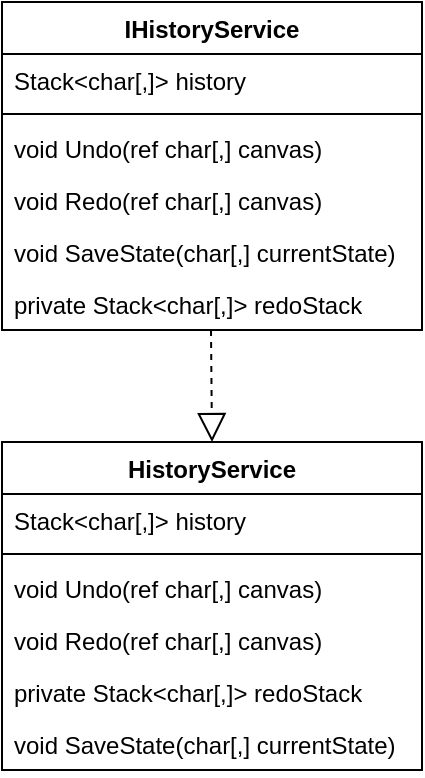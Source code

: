 <mxfile version="24.4.0" type="device">
  <diagram name="Страница — 1" id="qQj5SURkqOIo06X-kr97">
    <mxGraphModel dx="1050" dy="629" grid="1" gridSize="10" guides="1" tooltips="1" connect="1" arrows="1" fold="1" page="1" pageScale="1" pageWidth="827" pageHeight="1169" math="0" shadow="0">
      <root>
        <mxCell id="0" />
        <mxCell id="1" parent="0" />
        <mxCell id="6StHUqtxt__LX5LR3RV--1" value="HistoryService" style="swimlane;fontStyle=1;align=center;verticalAlign=top;childLayout=stackLayout;horizontal=1;startSize=26;horizontalStack=0;resizeParent=1;resizeParentMax=0;resizeLast=0;collapsible=1;marginBottom=0;whiteSpace=wrap;html=1;" vertex="1" parent="1">
          <mxGeometry x="360" y="280" width="210" height="164" as="geometry" />
        </mxCell>
        <mxCell id="6StHUqtxt__LX5LR3RV--2" value="Stack&amp;lt;char[,]&amp;gt; history" style="text;strokeColor=none;fillColor=none;align=left;verticalAlign=top;spacingLeft=4;spacingRight=4;overflow=hidden;rotatable=0;points=[[0,0.5],[1,0.5]];portConstraint=eastwest;whiteSpace=wrap;html=1;" vertex="1" parent="6StHUqtxt__LX5LR3RV--1">
          <mxGeometry y="26" width="210" height="26" as="geometry" />
        </mxCell>
        <mxCell id="6StHUqtxt__LX5LR3RV--3" value="" style="line;strokeWidth=1;fillColor=none;align=left;verticalAlign=middle;spacingTop=-1;spacingLeft=3;spacingRight=3;rotatable=0;labelPosition=right;points=[];portConstraint=eastwest;strokeColor=inherit;" vertex="1" parent="6StHUqtxt__LX5LR3RV--1">
          <mxGeometry y="52" width="210" height="8" as="geometry" />
        </mxCell>
        <mxCell id="6StHUqtxt__LX5LR3RV--4" value="void Undo(ref char[,] canvas)" style="text;strokeColor=none;fillColor=none;align=left;verticalAlign=top;spacingLeft=4;spacingRight=4;overflow=hidden;rotatable=0;points=[[0,0.5],[1,0.5]];portConstraint=eastwest;whiteSpace=wrap;html=1;" vertex="1" parent="6StHUqtxt__LX5LR3RV--1">
          <mxGeometry y="60" width="210" height="26" as="geometry" />
        </mxCell>
        <mxCell id="6StHUqtxt__LX5LR3RV--11" value="void Redo(ref char[,] canvas)" style="text;strokeColor=none;fillColor=none;align=left;verticalAlign=top;spacingLeft=4;spacingRight=4;overflow=hidden;rotatable=0;points=[[0,0.5],[1,0.5]];portConstraint=eastwest;whiteSpace=wrap;html=1;" vertex="1" parent="6StHUqtxt__LX5LR3RV--1">
          <mxGeometry y="86" width="210" height="26" as="geometry" />
        </mxCell>
        <mxCell id="6StHUqtxt__LX5LR3RV--12" value="private Stack&amp;lt;char[,]&amp;gt; redoStack" style="text;strokeColor=none;fillColor=none;align=left;verticalAlign=top;spacingLeft=4;spacingRight=4;overflow=hidden;rotatable=0;points=[[0,0.5],[1,0.5]];portConstraint=eastwest;whiteSpace=wrap;html=1;" vertex="1" parent="6StHUqtxt__LX5LR3RV--1">
          <mxGeometry y="112" width="210" height="26" as="geometry" />
        </mxCell>
        <mxCell id="6StHUqtxt__LX5LR3RV--15" value="void SaveState(char[,] currentState)" style="text;strokeColor=none;fillColor=none;align=left;verticalAlign=top;spacingLeft=4;spacingRight=4;overflow=hidden;rotatable=0;points=[[0,0.5],[1,0.5]];portConstraint=eastwest;whiteSpace=wrap;html=1;" vertex="1" parent="6StHUqtxt__LX5LR3RV--1">
          <mxGeometry y="138" width="210" height="26" as="geometry" />
        </mxCell>
        <mxCell id="6StHUqtxt__LX5LR3RV--5" value="IHistoryService" style="swimlane;fontStyle=1;align=center;verticalAlign=top;childLayout=stackLayout;horizontal=1;startSize=26;horizontalStack=0;resizeParent=1;resizeParentMax=0;resizeLast=0;collapsible=1;marginBottom=0;whiteSpace=wrap;html=1;" vertex="1" parent="1">
          <mxGeometry x="360" y="60" width="210" height="164" as="geometry" />
        </mxCell>
        <mxCell id="6StHUqtxt__LX5LR3RV--6" value="Stack&amp;lt;char[,]&amp;gt; history" style="text;strokeColor=none;fillColor=none;align=left;verticalAlign=top;spacingLeft=4;spacingRight=4;overflow=hidden;rotatable=0;points=[[0,0.5],[1,0.5]];portConstraint=eastwest;whiteSpace=wrap;html=1;" vertex="1" parent="6StHUqtxt__LX5LR3RV--5">
          <mxGeometry y="26" width="210" height="26" as="geometry" />
        </mxCell>
        <mxCell id="6StHUqtxt__LX5LR3RV--7" value="" style="line;strokeWidth=1;fillColor=none;align=left;verticalAlign=middle;spacingTop=-1;spacingLeft=3;spacingRight=3;rotatable=0;labelPosition=right;points=[];portConstraint=eastwest;strokeColor=inherit;" vertex="1" parent="6StHUqtxt__LX5LR3RV--5">
          <mxGeometry y="52" width="210" height="8" as="geometry" />
        </mxCell>
        <mxCell id="6StHUqtxt__LX5LR3RV--8" value="void Undo(ref char[,] canvas)" style="text;strokeColor=none;fillColor=none;align=left;verticalAlign=top;spacingLeft=4;spacingRight=4;overflow=hidden;rotatable=0;points=[[0,0.5],[1,0.5]];portConstraint=eastwest;whiteSpace=wrap;html=1;" vertex="1" parent="6StHUqtxt__LX5LR3RV--5">
          <mxGeometry y="60" width="210" height="26" as="geometry" />
        </mxCell>
        <mxCell id="6StHUqtxt__LX5LR3RV--10" value="void Redo(ref char[,] canvas)" style="text;strokeColor=none;fillColor=none;align=left;verticalAlign=top;spacingLeft=4;spacingRight=4;overflow=hidden;rotatable=0;points=[[0,0.5],[1,0.5]];portConstraint=eastwest;whiteSpace=wrap;html=1;" vertex="1" parent="6StHUqtxt__LX5LR3RV--5">
          <mxGeometry y="86" width="210" height="26" as="geometry" />
        </mxCell>
        <mxCell id="6StHUqtxt__LX5LR3RV--13" value="void SaveState(char[,] currentState)" style="text;strokeColor=none;fillColor=none;align=left;verticalAlign=top;spacingLeft=4;spacingRight=4;overflow=hidden;rotatable=0;points=[[0,0.5],[1,0.5]];portConstraint=eastwest;whiteSpace=wrap;html=1;" vertex="1" parent="6StHUqtxt__LX5LR3RV--5">
          <mxGeometry y="112" width="210" height="26" as="geometry" />
        </mxCell>
        <mxCell id="6StHUqtxt__LX5LR3RV--14" value="private Stack&amp;lt;char[,]&amp;gt; redoStack" style="text;strokeColor=none;fillColor=none;align=left;verticalAlign=top;spacingLeft=4;spacingRight=4;overflow=hidden;rotatable=0;points=[[0,0.5],[1,0.5]];portConstraint=eastwest;whiteSpace=wrap;html=1;" vertex="1" parent="6StHUqtxt__LX5LR3RV--5">
          <mxGeometry y="138" width="210" height="26" as="geometry" />
        </mxCell>
        <mxCell id="6StHUqtxt__LX5LR3RV--16" value="" style="endArrow=block;dashed=1;endFill=0;endSize=12;html=1;rounded=0;entryX=0.5;entryY=0;entryDx=0;entryDy=0;" edge="1" parent="1" target="6StHUqtxt__LX5LR3RV--1">
          <mxGeometry width="160" relative="1" as="geometry">
            <mxPoint x="464.5" y="224" as="sourcePoint" />
            <mxPoint x="464.5" y="294" as="targetPoint" />
          </mxGeometry>
        </mxCell>
      </root>
    </mxGraphModel>
  </diagram>
</mxfile>
